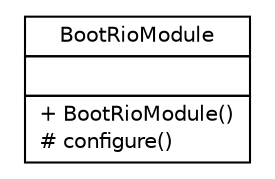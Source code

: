 #!/usr/local/bin/dot
#
# Class diagram 
# Generated by UMLGraph version R5_6 (http://www.umlgraph.org/)
#

digraph G {
	edge [fontname="Helvetica",fontsize=10,labelfontname="Helvetica",labelfontsize=10];
	node [fontname="Helvetica",fontsize=10,shape=plaintext];
	nodesep=0.25;
	ranksep=0.5;
	// sorcer.boot.rio.BootRioModule
	c74633 [label=<<table title="sorcer.boot.rio.BootRioModule" border="0" cellborder="1" cellspacing="0" cellpadding="2" port="p" href="./BootRioModule.html">
		<tr><td><table border="0" cellspacing="0" cellpadding="1">
<tr><td align="center" balign="center"> BootRioModule </td></tr>
		</table></td></tr>
		<tr><td><table border="0" cellspacing="0" cellpadding="1">
<tr><td align="left" balign="left">  </td></tr>
		</table></td></tr>
		<tr><td><table border="0" cellspacing="0" cellpadding="1">
<tr><td align="left" balign="left"> + BootRioModule() </td></tr>
<tr><td align="left" balign="left"> # configure() </td></tr>
		</table></td></tr>
		</table>>, URL="./BootRioModule.html", fontname="Helvetica", fontcolor="black", fontsize=10.0];
}


